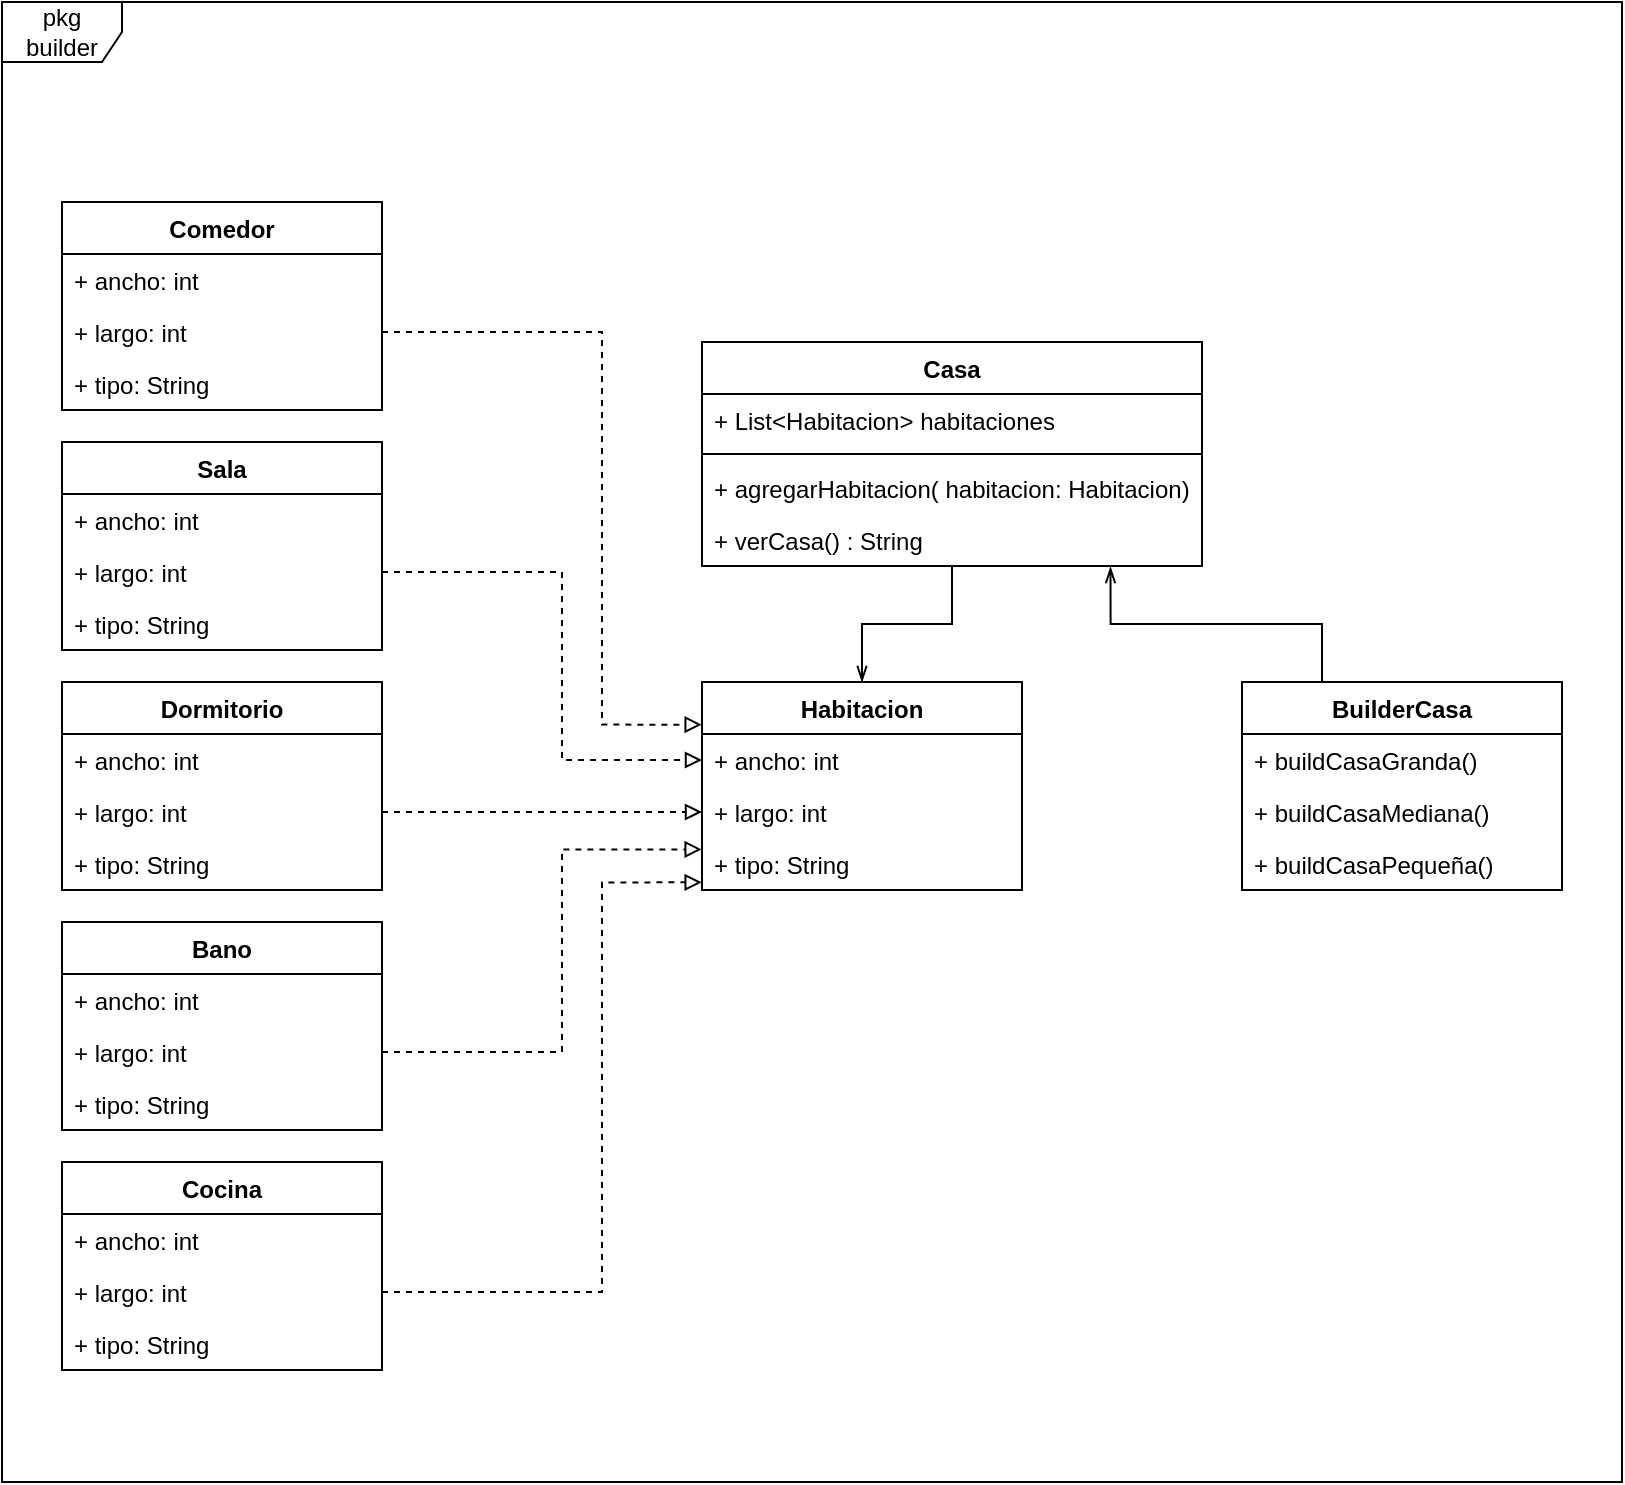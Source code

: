<mxfile version="13.1.9" type="device"><diagram name="Page-1" id="c4acf3e9-155e-7222-9cf6-157b1a14988f"><mxGraphModel dx="1021" dy="541" grid="1" gridSize="10" guides="1" tooltips="1" connect="1" arrows="1" fold="1" page="1" pageScale="1" pageWidth="850" pageHeight="1100" background="#ffffff" math="0" shadow="0"><root><mxCell id="0"/><mxCell id="1" parent="0"/><mxCell id="jCrK4QlcLCNQ-LyJK-fV-62" value="pkg builder" style="shape=umlFrame;whiteSpace=wrap;html=1;" vertex="1" parent="1"><mxGeometry x="20" y="20" width="810" height="740" as="geometry"/></mxCell><mxCell id="jCrK4QlcLCNQ-LyJK-fV-94" value="Comedor" style="swimlane;fontStyle=1;align=center;verticalAlign=top;childLayout=stackLayout;horizontal=1;startSize=26;horizontalStack=0;resizeParent=1;resizeParentMax=0;resizeLast=0;collapsible=1;marginBottom=0;" vertex="1" parent="1"><mxGeometry x="50" y="120" width="160" height="104" as="geometry"/></mxCell><mxCell id="jCrK4QlcLCNQ-LyJK-fV-95" value="+ ancho: int" style="text;strokeColor=none;fillColor=none;align=left;verticalAlign=top;spacingLeft=4;spacingRight=4;overflow=hidden;rotatable=0;points=[[0,0.5],[1,0.5]];portConstraint=eastwest;" vertex="1" parent="jCrK4QlcLCNQ-LyJK-fV-94"><mxGeometry y="26" width="160" height="26" as="geometry"/></mxCell><mxCell id="jCrK4QlcLCNQ-LyJK-fV-96" value="+ largo: int" style="text;strokeColor=none;fillColor=none;align=left;verticalAlign=top;spacingLeft=4;spacingRight=4;overflow=hidden;rotatable=0;points=[[0,0.5],[1,0.5]];portConstraint=eastwest;" vertex="1" parent="jCrK4QlcLCNQ-LyJK-fV-94"><mxGeometry y="52" width="160" height="26" as="geometry"/></mxCell><mxCell id="jCrK4QlcLCNQ-LyJK-fV-97" value="+ tipo: String" style="text;strokeColor=none;fillColor=none;align=left;verticalAlign=top;spacingLeft=4;spacingRight=4;overflow=hidden;rotatable=0;points=[[0,0.5],[1,0.5]];portConstraint=eastwest;" vertex="1" parent="jCrK4QlcLCNQ-LyJK-fV-94"><mxGeometry y="78" width="160" height="26" as="geometry"/></mxCell><mxCell id="jCrK4QlcLCNQ-LyJK-fV-90" value="Sala" style="swimlane;fontStyle=1;align=center;verticalAlign=top;childLayout=stackLayout;horizontal=1;startSize=26;horizontalStack=0;resizeParent=1;resizeParentMax=0;resizeLast=0;collapsible=1;marginBottom=0;" vertex="1" parent="1"><mxGeometry x="50" y="240" width="160" height="104" as="geometry"/></mxCell><mxCell id="jCrK4QlcLCNQ-LyJK-fV-91" value="+ ancho: int" style="text;strokeColor=none;fillColor=none;align=left;verticalAlign=top;spacingLeft=4;spacingRight=4;overflow=hidden;rotatable=0;points=[[0,0.5],[1,0.5]];portConstraint=eastwest;" vertex="1" parent="jCrK4QlcLCNQ-LyJK-fV-90"><mxGeometry y="26" width="160" height="26" as="geometry"/></mxCell><mxCell id="jCrK4QlcLCNQ-LyJK-fV-92" value="+ largo: int" style="text;strokeColor=none;fillColor=none;align=left;verticalAlign=top;spacingLeft=4;spacingRight=4;overflow=hidden;rotatable=0;points=[[0,0.5],[1,0.5]];portConstraint=eastwest;" vertex="1" parent="jCrK4QlcLCNQ-LyJK-fV-90"><mxGeometry y="52" width="160" height="26" as="geometry"/></mxCell><mxCell id="jCrK4QlcLCNQ-LyJK-fV-93" value="+ tipo: String" style="text;strokeColor=none;fillColor=none;align=left;verticalAlign=top;spacingLeft=4;spacingRight=4;overflow=hidden;rotatable=0;points=[[0,0.5],[1,0.5]];portConstraint=eastwest;" vertex="1" parent="jCrK4QlcLCNQ-LyJK-fV-90"><mxGeometry y="78" width="160" height="26" as="geometry"/></mxCell><mxCell id="jCrK4QlcLCNQ-LyJK-fV-98" style="edgeStyle=orthogonalEdgeStyle;rounded=0;orthogonalLoop=1;jettySize=auto;html=1;exitX=1;exitY=0.5;exitDx=0;exitDy=0;entryX=-0.001;entryY=-0.179;entryDx=0;entryDy=0;entryPerimeter=0;dashed=1;startArrow=none;startFill=0;endArrow=block;endFill=0;" edge="1" parent="1" source="jCrK4QlcLCNQ-LyJK-fV-96" target="jCrK4QlcLCNQ-LyJK-fV-72"><mxGeometry relative="1" as="geometry"><Array as="points"><mxPoint x="320" y="185"/><mxPoint x="320" y="381"/></Array></mxGeometry></mxCell><mxCell id="jCrK4QlcLCNQ-LyJK-fV-99" style="edgeStyle=orthogonalEdgeStyle;rounded=0;orthogonalLoop=1;jettySize=auto;html=1;exitX=1;exitY=0.5;exitDx=0;exitDy=0;entryX=0;entryY=0.5;entryDx=0;entryDy=0;dashed=1;startArrow=none;startFill=0;endArrow=block;endFill=0;" edge="1" parent="1" source="jCrK4QlcLCNQ-LyJK-fV-92" target="jCrK4QlcLCNQ-LyJK-fV-72"><mxGeometry relative="1" as="geometry"><Array as="points"><mxPoint x="300" y="305"/><mxPoint x="300" y="399"/></Array></mxGeometry></mxCell><mxCell id="jCrK4QlcLCNQ-LyJK-fV-100" style="edgeStyle=orthogonalEdgeStyle;rounded=0;orthogonalLoop=1;jettySize=auto;html=1;exitX=1;exitY=0.5;exitDx=0;exitDy=0;entryX=0;entryY=0.5;entryDx=0;entryDy=0;dashed=1;startArrow=none;startFill=0;endArrow=block;endFill=0;" edge="1" parent="1" source="jCrK4QlcLCNQ-LyJK-fV-80" target="jCrK4QlcLCNQ-LyJK-fV-69"><mxGeometry relative="1" as="geometry"/></mxCell><mxCell id="jCrK4QlcLCNQ-LyJK-fV-101" style="edgeStyle=orthogonalEdgeStyle;rounded=0;orthogonalLoop=1;jettySize=auto;html=1;exitX=1;exitY=0.5;exitDx=0;exitDy=0;entryX=-0.001;entryY=0.219;entryDx=0;entryDy=0;entryPerimeter=0;dashed=1;startArrow=none;startFill=0;endArrow=block;endFill=0;" edge="1" parent="1" source="jCrK4QlcLCNQ-LyJK-fV-84" target="jCrK4QlcLCNQ-LyJK-fV-73"><mxGeometry relative="1" as="geometry"><Array as="points"><mxPoint x="300" y="545"/><mxPoint x="300" y="444"/></Array></mxGeometry></mxCell><mxCell id="jCrK4QlcLCNQ-LyJK-fV-103" style="edgeStyle=orthogonalEdgeStyle;rounded=0;orthogonalLoop=1;jettySize=auto;html=1;exitX=1;exitY=0.5;exitDx=0;exitDy=0;entryX=-0.001;entryY=0.853;entryDx=0;entryDy=0;entryPerimeter=0;dashed=1;startArrow=none;startFill=0;endArrow=block;endFill=0;" edge="1" parent="1" source="jCrK4QlcLCNQ-LyJK-fV-88" target="jCrK4QlcLCNQ-LyJK-fV-73"><mxGeometry relative="1" as="geometry"><Array as="points"><mxPoint x="320" y="665"/><mxPoint x="320" y="460"/></Array></mxGeometry></mxCell><mxCell id="jCrK4QlcLCNQ-LyJK-fV-68" value="Habitacion" style="swimlane;fontStyle=1;align=center;verticalAlign=top;childLayout=stackLayout;horizontal=1;startSize=26;horizontalStack=0;resizeParent=1;resizeParentMax=0;resizeLast=0;collapsible=1;marginBottom=0;" vertex="1" parent="1"><mxGeometry x="370" y="360" width="160" height="104" as="geometry"/></mxCell><mxCell id="jCrK4QlcLCNQ-LyJK-fV-72" value="+ ancho: int" style="text;strokeColor=none;fillColor=none;align=left;verticalAlign=top;spacingLeft=4;spacingRight=4;overflow=hidden;rotatable=0;points=[[0,0.5],[1,0.5]];portConstraint=eastwest;" vertex="1" parent="jCrK4QlcLCNQ-LyJK-fV-68"><mxGeometry y="26" width="160" height="26" as="geometry"/></mxCell><mxCell id="jCrK4QlcLCNQ-LyJK-fV-69" value="+ largo: int" style="text;strokeColor=none;fillColor=none;align=left;verticalAlign=top;spacingLeft=4;spacingRight=4;overflow=hidden;rotatable=0;points=[[0,0.5],[1,0.5]];portConstraint=eastwest;" vertex="1" parent="jCrK4QlcLCNQ-LyJK-fV-68"><mxGeometry y="52" width="160" height="26" as="geometry"/></mxCell><mxCell id="jCrK4QlcLCNQ-LyJK-fV-73" value="+ tipo: String" style="text;strokeColor=none;fillColor=none;align=left;verticalAlign=top;spacingLeft=4;spacingRight=4;overflow=hidden;rotatable=0;points=[[0,0.5],[1,0.5]];portConstraint=eastwest;" vertex="1" parent="jCrK4QlcLCNQ-LyJK-fV-68"><mxGeometry y="78" width="160" height="26" as="geometry"/></mxCell><mxCell id="jCrK4QlcLCNQ-LyJK-fV-78" value="Dormitorio" style="swimlane;fontStyle=1;align=center;verticalAlign=top;childLayout=stackLayout;horizontal=1;startSize=26;horizontalStack=0;resizeParent=1;resizeParentMax=0;resizeLast=0;collapsible=1;marginBottom=0;" vertex="1" parent="1"><mxGeometry x="50" y="360" width="160" height="104" as="geometry"/></mxCell><mxCell id="jCrK4QlcLCNQ-LyJK-fV-79" value="+ ancho: int" style="text;strokeColor=none;fillColor=none;align=left;verticalAlign=top;spacingLeft=4;spacingRight=4;overflow=hidden;rotatable=0;points=[[0,0.5],[1,0.5]];portConstraint=eastwest;" vertex="1" parent="jCrK4QlcLCNQ-LyJK-fV-78"><mxGeometry y="26" width="160" height="26" as="geometry"/></mxCell><mxCell id="jCrK4QlcLCNQ-LyJK-fV-80" value="+ largo: int" style="text;strokeColor=none;fillColor=none;align=left;verticalAlign=top;spacingLeft=4;spacingRight=4;overflow=hidden;rotatable=0;points=[[0,0.5],[1,0.5]];portConstraint=eastwest;" vertex="1" parent="jCrK4QlcLCNQ-LyJK-fV-78"><mxGeometry y="52" width="160" height="26" as="geometry"/></mxCell><mxCell id="jCrK4QlcLCNQ-LyJK-fV-81" value="+ tipo: String" style="text;strokeColor=none;fillColor=none;align=left;verticalAlign=top;spacingLeft=4;spacingRight=4;overflow=hidden;rotatable=0;points=[[0,0.5],[1,0.5]];portConstraint=eastwest;" vertex="1" parent="jCrK4QlcLCNQ-LyJK-fV-78"><mxGeometry y="78" width="160" height="26" as="geometry"/></mxCell><mxCell id="jCrK4QlcLCNQ-LyJK-fV-82" value="Bano" style="swimlane;fontStyle=1;align=center;verticalAlign=top;childLayout=stackLayout;horizontal=1;startSize=26;horizontalStack=0;resizeParent=1;resizeParentMax=0;resizeLast=0;collapsible=1;marginBottom=0;" vertex="1" parent="1"><mxGeometry x="50" y="480" width="160" height="104" as="geometry"/></mxCell><mxCell id="jCrK4QlcLCNQ-LyJK-fV-83" value="+ ancho: int" style="text;strokeColor=none;fillColor=none;align=left;verticalAlign=top;spacingLeft=4;spacingRight=4;overflow=hidden;rotatable=0;points=[[0,0.5],[1,0.5]];portConstraint=eastwest;" vertex="1" parent="jCrK4QlcLCNQ-LyJK-fV-82"><mxGeometry y="26" width="160" height="26" as="geometry"/></mxCell><mxCell id="jCrK4QlcLCNQ-LyJK-fV-84" value="+ largo: int" style="text;strokeColor=none;fillColor=none;align=left;verticalAlign=top;spacingLeft=4;spacingRight=4;overflow=hidden;rotatable=0;points=[[0,0.5],[1,0.5]];portConstraint=eastwest;" vertex="1" parent="jCrK4QlcLCNQ-LyJK-fV-82"><mxGeometry y="52" width="160" height="26" as="geometry"/></mxCell><mxCell id="jCrK4QlcLCNQ-LyJK-fV-85" value="+ tipo: String" style="text;strokeColor=none;fillColor=none;align=left;verticalAlign=top;spacingLeft=4;spacingRight=4;overflow=hidden;rotatable=0;points=[[0,0.5],[1,0.5]];portConstraint=eastwest;" vertex="1" parent="jCrK4QlcLCNQ-LyJK-fV-82"><mxGeometry y="78" width="160" height="26" as="geometry"/></mxCell><mxCell id="jCrK4QlcLCNQ-LyJK-fV-86" value="Cocina" style="swimlane;fontStyle=1;align=center;verticalAlign=top;childLayout=stackLayout;horizontal=1;startSize=26;horizontalStack=0;resizeParent=1;resizeParentMax=0;resizeLast=0;collapsible=1;marginBottom=0;" vertex="1" parent="1"><mxGeometry x="50" y="600" width="160" height="104" as="geometry"/></mxCell><mxCell id="jCrK4QlcLCNQ-LyJK-fV-87" value="+ ancho: int" style="text;strokeColor=none;fillColor=none;align=left;verticalAlign=top;spacingLeft=4;spacingRight=4;overflow=hidden;rotatable=0;points=[[0,0.5],[1,0.5]];portConstraint=eastwest;" vertex="1" parent="jCrK4QlcLCNQ-LyJK-fV-86"><mxGeometry y="26" width="160" height="26" as="geometry"/></mxCell><mxCell id="jCrK4QlcLCNQ-LyJK-fV-88" value="+ largo: int" style="text;strokeColor=none;fillColor=none;align=left;verticalAlign=top;spacingLeft=4;spacingRight=4;overflow=hidden;rotatable=0;points=[[0,0.5],[1,0.5]];portConstraint=eastwest;" vertex="1" parent="jCrK4QlcLCNQ-LyJK-fV-86"><mxGeometry y="52" width="160" height="26" as="geometry"/></mxCell><mxCell id="jCrK4QlcLCNQ-LyJK-fV-89" value="+ tipo: String" style="text;strokeColor=none;fillColor=none;align=left;verticalAlign=top;spacingLeft=4;spacingRight=4;overflow=hidden;rotatable=0;points=[[0,0.5],[1,0.5]];portConstraint=eastwest;" vertex="1" parent="jCrK4QlcLCNQ-LyJK-fV-86"><mxGeometry y="78" width="160" height="26" as="geometry"/></mxCell><mxCell id="jCrK4QlcLCNQ-LyJK-fV-108" style="edgeStyle=orthogonalEdgeStyle;rounded=0;orthogonalLoop=1;jettySize=auto;html=1;exitX=0.5;exitY=1;exitDx=0;exitDy=0;entryX=0.5;entryY=0;entryDx=0;entryDy=0;startArrow=none;startFill=0;endArrow=openThin;endFill=0;" edge="1" parent="1" source="jCrK4QlcLCNQ-LyJK-fV-63" target="jCrK4QlcLCNQ-LyJK-fV-68"><mxGeometry relative="1" as="geometry"/></mxCell><mxCell id="jCrK4QlcLCNQ-LyJK-fV-63" value="Casa" style="swimlane;fontStyle=1;align=center;verticalAlign=top;childLayout=stackLayout;horizontal=1;startSize=26;horizontalStack=0;resizeParent=1;resizeParentMax=0;resizeLast=0;collapsible=1;marginBottom=0;" vertex="1" parent="1"><mxGeometry x="370" y="190" width="250" height="112" as="geometry"/></mxCell><mxCell id="jCrK4QlcLCNQ-LyJK-fV-64" value="+ List&lt;Habitacion&gt; habitaciones" style="text;strokeColor=none;fillColor=none;align=left;verticalAlign=top;spacingLeft=4;spacingRight=4;overflow=hidden;rotatable=0;points=[[0,0.5],[1,0.5]];portConstraint=eastwest;" vertex="1" parent="jCrK4QlcLCNQ-LyJK-fV-63"><mxGeometry y="26" width="250" height="26" as="geometry"/></mxCell><mxCell id="jCrK4QlcLCNQ-LyJK-fV-65" value="" style="line;strokeWidth=1;fillColor=none;align=left;verticalAlign=middle;spacingTop=-1;spacingLeft=3;spacingRight=3;rotatable=0;labelPosition=right;points=[];portConstraint=eastwest;" vertex="1" parent="jCrK4QlcLCNQ-LyJK-fV-63"><mxGeometry y="52" width="250" height="8" as="geometry"/></mxCell><mxCell id="jCrK4QlcLCNQ-LyJK-fV-66" value="+ agregarHabitacion( habitacion: Habitacion)" style="text;strokeColor=none;fillColor=none;align=left;verticalAlign=top;spacingLeft=4;spacingRight=4;overflow=hidden;rotatable=0;points=[[0,0.5],[1,0.5]];portConstraint=eastwest;" vertex="1" parent="jCrK4QlcLCNQ-LyJK-fV-63"><mxGeometry y="60" width="250" height="26" as="geometry"/></mxCell><mxCell id="jCrK4QlcLCNQ-LyJK-fV-67" value="+ verCasa() : String" style="text;strokeColor=none;fillColor=none;align=left;verticalAlign=top;spacingLeft=4;spacingRight=4;overflow=hidden;rotatable=0;points=[[0,0.5],[1,0.5]];portConstraint=eastwest;" vertex="1" parent="jCrK4QlcLCNQ-LyJK-fV-63"><mxGeometry y="86" width="250" height="26" as="geometry"/></mxCell><mxCell id="jCrK4QlcLCNQ-LyJK-fV-113" style="edgeStyle=orthogonalEdgeStyle;rounded=0;orthogonalLoop=1;jettySize=auto;html=1;exitX=0.25;exitY=0;exitDx=0;exitDy=0;entryX=0.817;entryY=1.02;entryDx=0;entryDy=0;entryPerimeter=0;startArrow=none;startFill=0;endArrow=openThin;endFill=0;" edge="1" parent="1" source="jCrK4QlcLCNQ-LyJK-fV-104" target="jCrK4QlcLCNQ-LyJK-fV-67"><mxGeometry relative="1" as="geometry"/></mxCell><mxCell id="jCrK4QlcLCNQ-LyJK-fV-104" value="BuilderCasa" style="swimlane;fontStyle=1;align=center;verticalAlign=top;childLayout=stackLayout;horizontal=1;startSize=26;horizontalStack=0;resizeParent=1;resizeParentMax=0;resizeLast=0;collapsible=1;marginBottom=0;" vertex="1" parent="1"><mxGeometry x="640" y="360" width="160" height="104" as="geometry"/></mxCell><mxCell id="jCrK4QlcLCNQ-LyJK-fV-109" value="+ buildCasaGranda()" style="text;strokeColor=none;fillColor=none;align=left;verticalAlign=top;spacingLeft=4;spacingRight=4;overflow=hidden;rotatable=0;points=[[0,0.5],[1,0.5]];portConstraint=eastwest;" vertex="1" parent="jCrK4QlcLCNQ-LyJK-fV-104"><mxGeometry y="26" width="160" height="26" as="geometry"/></mxCell><mxCell id="jCrK4QlcLCNQ-LyJK-fV-107" value="+ buildCasaMediana()" style="text;strokeColor=none;fillColor=none;align=left;verticalAlign=top;spacingLeft=4;spacingRight=4;overflow=hidden;rotatable=0;points=[[0,0.5],[1,0.5]];portConstraint=eastwest;" vertex="1" parent="jCrK4QlcLCNQ-LyJK-fV-104"><mxGeometry y="52" width="160" height="26" as="geometry"/></mxCell><mxCell id="jCrK4QlcLCNQ-LyJK-fV-110" value="+ buildCasaPequeña()" style="text;strokeColor=none;fillColor=none;align=left;verticalAlign=top;spacingLeft=4;spacingRight=4;overflow=hidden;rotatable=0;points=[[0,0.5],[1,0.5]];portConstraint=eastwest;" vertex="1" parent="jCrK4QlcLCNQ-LyJK-fV-104"><mxGeometry y="78" width="160" height="26" as="geometry"/></mxCell></root></mxGraphModel></diagram></mxfile>